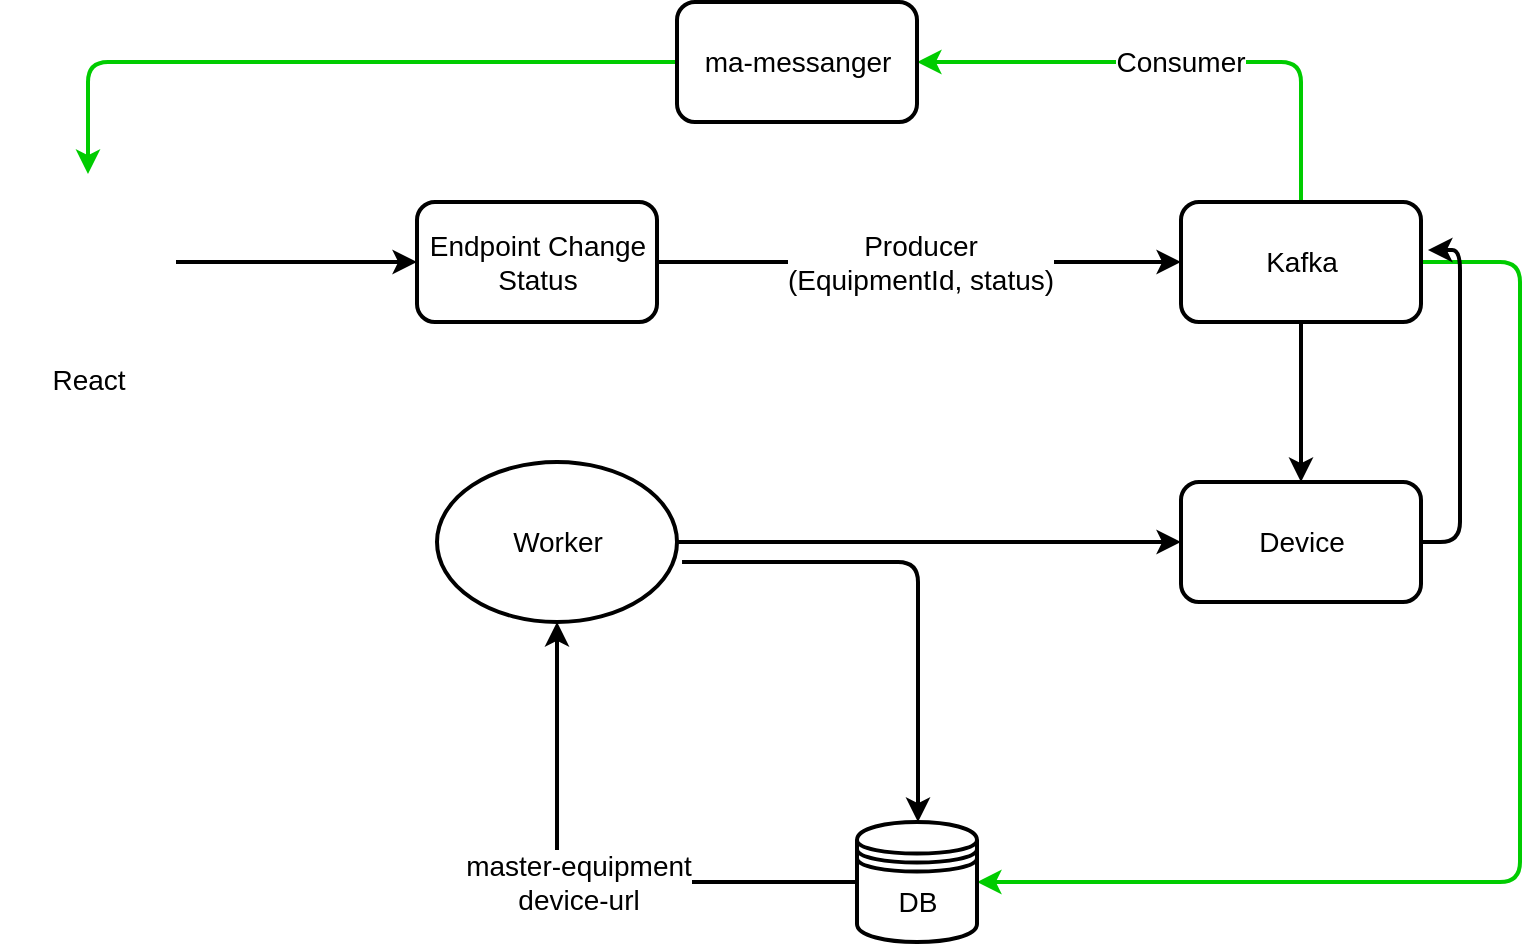 <mxfile version="20.0.4" type="github" pages="2">
  <diagram id="FKl7FGVFUuyN-hkxFa0M" name="change status">
    <mxGraphModel dx="1422" dy="-93" grid="1" gridSize="10" guides="1" tooltips="1" connect="1" arrows="1" fold="1" page="1" pageScale="1" pageWidth="1100" pageHeight="850" math="0" shadow="0">
      <root>
        <mxCell id="0" />
        <mxCell id="1" parent="0" />
        <mxCell id="Sy0D-I--lHJPjT6YelGI-3" value="&lt;div style=&quot;font-size: 14px;&quot;&gt;Producer&lt;/div&gt;&lt;div style=&quot;font-size: 14px;&quot;&gt;(EquipmentId, status)&lt;/div&gt;" style="edgeStyle=orthogonalEdgeStyle;rounded=1;orthogonalLoop=1;jettySize=auto;html=1;fontSize=14;strokeWidth=2;" edge="1" parent="1" source="Sy0D-I--lHJPjT6YelGI-1" target="Sy0D-I--lHJPjT6YelGI-9">
          <mxGeometry relative="1" as="geometry">
            <mxPoint x="670.5" y="999" as="targetPoint" />
          </mxGeometry>
        </mxCell>
        <mxCell id="Sy0D-I--lHJPjT6YelGI-1" value="Endpoint Change Status" style="rounded=1;whiteSpace=wrap;html=1;fontSize=14;strokeWidth=2;" vertex="1" parent="1">
          <mxGeometry x="288.5" y="960" width="120" height="60" as="geometry" />
        </mxCell>
        <mxCell id="Sy0D-I--lHJPjT6YelGI-11" style="edgeStyle=orthogonalEdgeStyle;rounded=1;orthogonalLoop=1;jettySize=auto;html=1;fontSize=14;strokeWidth=2;" edge="1" parent="1" source="Sy0D-I--lHJPjT6YelGI-9" target="Sy0D-I--lHJPjT6YelGI-10">
          <mxGeometry relative="1" as="geometry" />
        </mxCell>
        <mxCell id="Sy0D-I--lHJPjT6YelGI-22" value="Consumer" style="edgeStyle=orthogonalEdgeStyle;rounded=1;orthogonalLoop=1;jettySize=auto;html=1;entryX=1;entryY=0.5;entryDx=0;entryDy=0;exitX=0.5;exitY=0;exitDx=0;exitDy=0;strokeColor=#00CC00;fontSize=14;strokeWidth=2;" edge="1" parent="1" source="Sy0D-I--lHJPjT6YelGI-9" target="Sy0D-I--lHJPjT6YelGI-18">
          <mxGeometry relative="1" as="geometry">
            <mxPoint x="730" y="950" as="sourcePoint" />
            <Array as="points">
              <mxPoint x="731" y="890" />
            </Array>
          </mxGeometry>
        </mxCell>
        <mxCell id="Sy0D-I--lHJPjT6YelGI-25" style="edgeStyle=orthogonalEdgeStyle;rounded=1;orthogonalLoop=1;jettySize=auto;html=1;entryX=1;entryY=0.5;entryDx=0;entryDy=0;strokeColor=#00CC00;fontSize=14;strokeWidth=2;" edge="1" parent="1" source="Sy0D-I--lHJPjT6YelGI-9" target="Sy0D-I--lHJPjT6YelGI-14">
          <mxGeometry relative="1" as="geometry">
            <Array as="points">
              <mxPoint x="840" y="990" />
              <mxPoint x="840" y="1300" />
            </Array>
          </mxGeometry>
        </mxCell>
        <mxCell id="Sy0D-I--lHJPjT6YelGI-9" value="Kafka" style="rounded=1;whiteSpace=wrap;html=1;fontSize=14;strokeWidth=2;" vertex="1" parent="1">
          <mxGeometry x="670.5" y="960" width="120" height="60" as="geometry" />
        </mxCell>
        <mxCell id="Sy0D-I--lHJPjT6YelGI-23" style="edgeStyle=orthogonalEdgeStyle;rounded=1;orthogonalLoop=1;jettySize=auto;html=1;entryX=1.029;entryY=0.4;entryDx=0;entryDy=0;entryPerimeter=0;exitX=1;exitY=0.5;exitDx=0;exitDy=0;fontSize=14;strokeWidth=2;" edge="1" parent="1" source="Sy0D-I--lHJPjT6YelGI-10" target="Sy0D-I--lHJPjT6YelGI-9">
          <mxGeometry relative="1" as="geometry">
            <Array as="points">
              <mxPoint x="810" y="1130" />
              <mxPoint x="810" y="984" />
            </Array>
          </mxGeometry>
        </mxCell>
        <mxCell id="Sy0D-I--lHJPjT6YelGI-10" value="Device" style="rounded=1;whiteSpace=wrap;html=1;fontSize=14;strokeWidth=2;" vertex="1" parent="1">
          <mxGeometry x="670.5" y="1100" width="120" height="60" as="geometry" />
        </mxCell>
        <mxCell id="Sy0D-I--lHJPjT6YelGI-13" style="edgeStyle=orthogonalEdgeStyle;rounded=1;orthogonalLoop=1;jettySize=auto;html=1;entryX=0;entryY=0.5;entryDx=0;entryDy=0;fontSize=14;strokeWidth=2;" edge="1" parent="1" source="Sy0D-I--lHJPjT6YelGI-12" target="Sy0D-I--lHJPjT6YelGI-10">
          <mxGeometry relative="1" as="geometry" />
        </mxCell>
        <mxCell id="Sy0D-I--lHJPjT6YelGI-15" style="edgeStyle=orthogonalEdgeStyle;rounded=1;orthogonalLoop=1;jettySize=auto;html=1;exitX=1.021;exitY=0.625;exitDx=0;exitDy=0;exitPerimeter=0;fontSize=14;strokeWidth=2;" edge="1" parent="1" source="Sy0D-I--lHJPjT6YelGI-12" target="Sy0D-I--lHJPjT6YelGI-14">
          <mxGeometry relative="1" as="geometry">
            <Array as="points">
              <mxPoint x="539" y="1140" />
            </Array>
          </mxGeometry>
        </mxCell>
        <mxCell id="Sy0D-I--lHJPjT6YelGI-12" value="Worker" style="ellipse;whiteSpace=wrap;html=1;rounded=1;fontSize=14;strokeWidth=2;" vertex="1" parent="1">
          <mxGeometry x="298.5" y="1090" width="120" height="80" as="geometry" />
        </mxCell>
        <mxCell id="Sy0D-I--lHJPjT6YelGI-16" value="master-equipment&lt;br style=&quot;font-size: 14px;&quot;&gt;device-url" style="edgeStyle=orthogonalEdgeStyle;rounded=1;orthogonalLoop=1;jettySize=auto;html=1;entryX=0.5;entryY=1;entryDx=0;entryDy=0;fontSize=14;strokeWidth=2;" edge="1" parent="1" source="Sy0D-I--lHJPjT6YelGI-14" target="Sy0D-I--lHJPjT6YelGI-12">
          <mxGeometry relative="1" as="geometry" />
        </mxCell>
        <mxCell id="Sy0D-I--lHJPjT6YelGI-14" value="DB" style="shape=datastore;whiteSpace=wrap;html=1;rounded=1;fontSize=14;strokeWidth=2;" vertex="1" parent="1">
          <mxGeometry x="508.5" y="1270" width="60" height="60" as="geometry" />
        </mxCell>
        <mxCell id="Sy0D-I--lHJPjT6YelGI-20" style="edgeStyle=orthogonalEdgeStyle;rounded=1;orthogonalLoop=1;jettySize=auto;html=1;entryX=0;entryY=0.5;entryDx=0;entryDy=0;fontSize=14;strokeWidth=2;" edge="1" parent="1" source="Sy0D-I--lHJPjT6YelGI-17" target="Sy0D-I--lHJPjT6YelGI-1">
          <mxGeometry relative="1" as="geometry" />
        </mxCell>
        <mxCell id="Sy0D-I--lHJPjT6YelGI-17" value="&lt;div style=&quot;font-size: 14px;&quot;&gt;React&lt;/div&gt;" style="shape=image;html=1;verticalAlign=top;verticalLabelPosition=bottom;labelBackgroundColor=#ffffff;imageAspect=0;aspect=fixed;image=https://cdn1.iconfinder.com/data/icons/ionicons-fill-vol-2/512/logo-react-128.png;rounded=1;fontSize=14;strokeWidth=2;" vertex="1" parent="1">
          <mxGeometry x="80" y="946" width="88" height="88" as="geometry" />
        </mxCell>
        <mxCell id="Sy0D-I--lHJPjT6YelGI-21" style="edgeStyle=orthogonalEdgeStyle;rounded=1;orthogonalLoop=1;jettySize=auto;html=1;strokeColor=#00CC00;fontSize=14;strokeWidth=2;" edge="1" parent="1" source="Sy0D-I--lHJPjT6YelGI-18" target="Sy0D-I--lHJPjT6YelGI-17">
          <mxGeometry relative="1" as="geometry" />
        </mxCell>
        <mxCell id="Sy0D-I--lHJPjT6YelGI-18" value="ma-messanger" style="rounded=1;whiteSpace=wrap;html=1;fontSize=14;strokeWidth=2;" vertex="1" parent="1">
          <mxGeometry x="418.5" y="860" width="120" height="60" as="geometry" />
        </mxCell>
      </root>
    </mxGraphModel>
  </diagram>
  <diagram id="sGuwikHG9n-P3T475tIj" name="equipment">
    <mxGraphModel dx="1422" dy="757" grid="1" gridSize="10" guides="1" tooltips="1" connect="1" arrows="1" fold="1" page="1" pageScale="1" pageWidth="827" pageHeight="1169" math="0" shadow="0">
      <root>
        <mxCell id="0" />
        <mxCell id="1" parent="0" />
      </root>
    </mxGraphModel>
  </diagram>
</mxfile>
